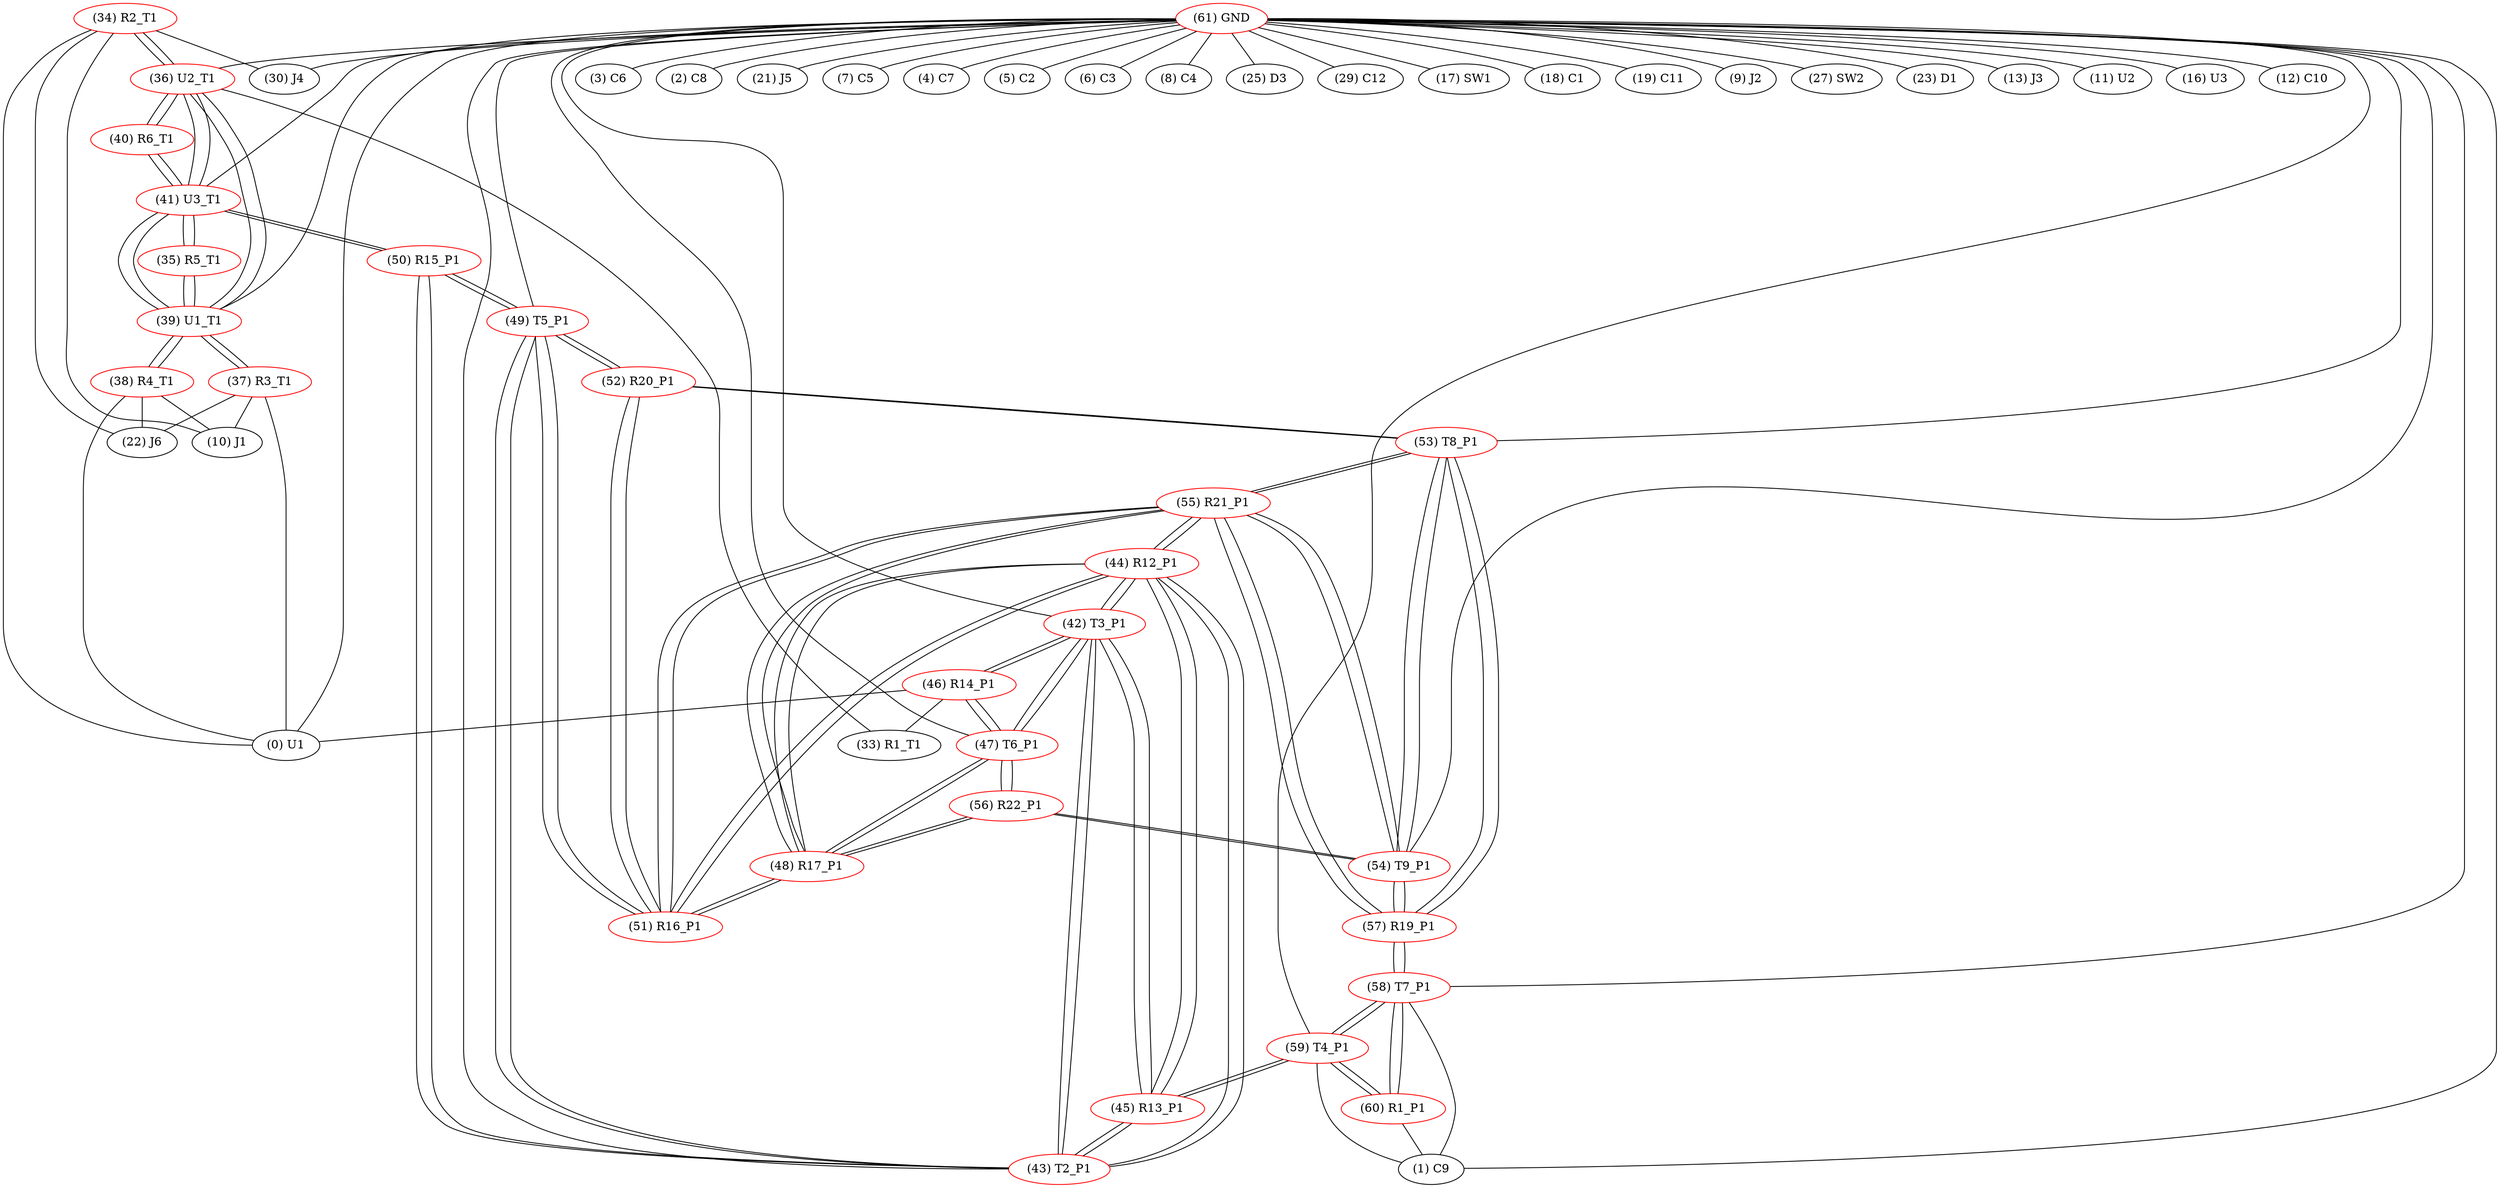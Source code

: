 graph {
	34 [label="(34) R2_T1" color=red]
	0 [label="(0) U1"]
	22 [label="(22) J6"]
	30 [label="(30) J4"]
	10 [label="(10) J1"]
	36 [label="(36) U2_T1"]
	35 [label="(35) R5_T1" color=red]
	41 [label="(41) U3_T1"]
	39 [label="(39) U1_T1"]
	36 [label="(36) U2_T1" color=red]
	41 [label="(41) U3_T1"]
	39 [label="(39) U1_T1"]
	34 [label="(34) R2_T1"]
	33 [label="(33) R1_T1"]
	40 [label="(40) R6_T1"]
	37 [label="(37) R3_T1" color=red]
	22 [label="(22) J6"]
	10 [label="(10) J1"]
	0 [label="(0) U1"]
	39 [label="(39) U1_T1"]
	38 [label="(38) R4_T1" color=red]
	0 [label="(0) U1"]
	22 [label="(22) J6"]
	10 [label="(10) J1"]
	39 [label="(39) U1_T1"]
	39 [label="(39) U1_T1" color=red]
	38 [label="(38) R4_T1"]
	36 [label="(36) U2_T1"]
	41 [label="(41) U3_T1"]
	35 [label="(35) R5_T1"]
	37 [label="(37) R3_T1"]
	40 [label="(40) R6_T1" color=red]
	41 [label="(41) U3_T1"]
	36 [label="(36) U2_T1"]
	41 [label="(41) U3_T1" color=red]
	40 [label="(40) R6_T1"]
	35 [label="(35) R5_T1"]
	36 [label="(36) U2_T1"]
	39 [label="(39) U1_T1"]
	50 [label="(50) R15_P1"]
	42 [label="(42) T3_P1" color=red]
	46 [label="(46) R14_P1"]
	47 [label="(47) T6_P1"]
	45 [label="(45) R13_P1"]
	44 [label="(44) R12_P1"]
	43 [label="(43) T2_P1"]
	43 [label="(43) T2_P1" color=red]
	45 [label="(45) R13_P1"]
	42 [label="(42) T3_P1"]
	44 [label="(44) R12_P1"]
	49 [label="(49) T5_P1"]
	50 [label="(50) R15_P1"]
	44 [label="(44) R12_P1" color=red]
	55 [label="(55) R21_P1"]
	51 [label="(51) R16_P1"]
	48 [label="(48) R17_P1"]
	45 [label="(45) R13_P1"]
	42 [label="(42) T3_P1"]
	43 [label="(43) T2_P1"]
	45 [label="(45) R13_P1" color=red]
	59 [label="(59) T4_P1"]
	42 [label="(42) T3_P1"]
	44 [label="(44) R12_P1"]
	43 [label="(43) T2_P1"]
	46 [label="(46) R14_P1" color=red]
	0 [label="(0) U1"]
	33 [label="(33) R1_T1"]
	42 [label="(42) T3_P1"]
	47 [label="(47) T6_P1"]
	47 [label="(47) T6_P1" color=red]
	46 [label="(46) R14_P1"]
	42 [label="(42) T3_P1"]
	56 [label="(56) R22_P1"]
	48 [label="(48) R17_P1"]
	48 [label="(48) R17_P1" color=red]
	55 [label="(55) R21_P1"]
	51 [label="(51) R16_P1"]
	44 [label="(44) R12_P1"]
	56 [label="(56) R22_P1"]
	47 [label="(47) T6_P1"]
	49 [label="(49) T5_P1" color=red]
	43 [label="(43) T2_P1"]
	50 [label="(50) R15_P1"]
	51 [label="(51) R16_P1"]
	52 [label="(52) R20_P1"]
	50 [label="(50) R15_P1" color=red]
	41 [label="(41) U3_T1"]
	43 [label="(43) T2_P1"]
	49 [label="(49) T5_P1"]
	51 [label="(51) R16_P1" color=red]
	55 [label="(55) R21_P1"]
	44 [label="(44) R12_P1"]
	48 [label="(48) R17_P1"]
	49 [label="(49) T5_P1"]
	52 [label="(52) R20_P1"]
	52 [label="(52) R20_P1" color=red]
	53 [label="(53) T8_P1"]
	51 [label="(51) R16_P1"]
	49 [label="(49) T5_P1"]
	53 [label="(53) T8_P1" color=red]
	54 [label="(54) T9_P1"]
	55 [label="(55) R21_P1"]
	57 [label="(57) R19_P1"]
	52 [label="(52) R20_P1"]
	54 [label="(54) T9_P1" color=red]
	56 [label="(56) R22_P1"]
	55 [label="(55) R21_P1"]
	53 [label="(53) T8_P1"]
	57 [label="(57) R19_P1"]
	55 [label="(55) R21_P1" color=red]
	51 [label="(51) R16_P1"]
	44 [label="(44) R12_P1"]
	48 [label="(48) R17_P1"]
	54 [label="(54) T9_P1"]
	53 [label="(53) T8_P1"]
	57 [label="(57) R19_P1"]
	56 [label="(56) R22_P1" color=red]
	54 [label="(54) T9_P1"]
	47 [label="(47) T6_P1"]
	48 [label="(48) R17_P1"]
	57 [label="(57) R19_P1" color=red]
	54 [label="(54) T9_P1"]
	55 [label="(55) R21_P1"]
	53 [label="(53) T8_P1"]
	58 [label="(58) T7_P1"]
	58 [label="(58) T7_P1" color=red]
	60 [label="(60) R1_P1"]
	59 [label="(59) T4_P1"]
	1 [label="(1) C9"]
	57 [label="(57) R19_P1"]
	59 [label="(59) T4_P1" color=red]
	45 [label="(45) R13_P1"]
	60 [label="(60) R1_P1"]
	58 [label="(58) T7_P1"]
	1 [label="(1) C9"]
	60 [label="(60) R1_P1" color=red]
	59 [label="(59) T4_P1"]
	58 [label="(58) T7_P1"]
	1 [label="(1) C9"]
	61 [label="(61) GND" color=red]
	3 [label="(3) C6"]
	2 [label="(2) C8"]
	1 [label="(1) C9"]
	21 [label="(21) J5"]
	7 [label="(7) C5"]
	0 [label="(0) U1"]
	4 [label="(4) C7"]
	5 [label="(5) C2"]
	6 [label="(6) C3"]
	8 [label="(8) C4"]
	25 [label="(25) D3"]
	29 [label="(29) C12"]
	30 [label="(30) J4"]
	17 [label="(17) SW1"]
	18 [label="(18) C1"]
	19 [label="(19) C11"]
	9 [label="(9) J2"]
	27 [label="(27) SW2"]
	23 [label="(23) D1"]
	13 [label="(13) J3"]
	11 [label="(11) U2"]
	16 [label="(16) U3"]
	12 [label="(12) C10"]
	41 [label="(41) U3_T1"]
	39 [label="(39) U1_T1"]
	36 [label="(36) U2_T1"]
	42 [label="(42) T3_P1"]
	59 [label="(59) T4_P1"]
	58 [label="(58) T7_P1"]
	49 [label="(49) T5_P1"]
	54 [label="(54) T9_P1"]
	53 [label="(53) T8_P1"]
	47 [label="(47) T6_P1"]
	43 [label="(43) T2_P1"]
	34 -- 0
	34 -- 22
	34 -- 30
	34 -- 10
	34 -- 36
	35 -- 41
	35 -- 39
	36 -- 41
	36 -- 39
	36 -- 34
	36 -- 33
	36 -- 40
	37 -- 22
	37 -- 10
	37 -- 0
	37 -- 39
	38 -- 0
	38 -- 22
	38 -- 10
	38 -- 39
	39 -- 38
	39 -- 36
	39 -- 41
	39 -- 35
	39 -- 37
	40 -- 41
	40 -- 36
	41 -- 40
	41 -- 35
	41 -- 36
	41 -- 39
	41 -- 50
	42 -- 46
	42 -- 47
	42 -- 45
	42 -- 44
	42 -- 43
	43 -- 45
	43 -- 42
	43 -- 44
	43 -- 49
	43 -- 50
	44 -- 55
	44 -- 51
	44 -- 48
	44 -- 45
	44 -- 42
	44 -- 43
	45 -- 59
	45 -- 42
	45 -- 44
	45 -- 43
	46 -- 0
	46 -- 33
	46 -- 42
	46 -- 47
	47 -- 46
	47 -- 42
	47 -- 56
	47 -- 48
	48 -- 55
	48 -- 51
	48 -- 44
	48 -- 56
	48 -- 47
	49 -- 43
	49 -- 50
	49 -- 51
	49 -- 52
	50 -- 41
	50 -- 43
	50 -- 49
	51 -- 55
	51 -- 44
	51 -- 48
	51 -- 49
	51 -- 52
	52 -- 53
	52 -- 51
	52 -- 49
	53 -- 54
	53 -- 55
	53 -- 57
	53 -- 52
	54 -- 56
	54 -- 55
	54 -- 53
	54 -- 57
	55 -- 51
	55 -- 44
	55 -- 48
	55 -- 54
	55 -- 53
	55 -- 57
	56 -- 54
	56 -- 47
	56 -- 48
	57 -- 54
	57 -- 55
	57 -- 53
	57 -- 58
	58 -- 60
	58 -- 59
	58 -- 1
	58 -- 57
	59 -- 45
	59 -- 60
	59 -- 58
	59 -- 1
	60 -- 59
	60 -- 58
	60 -- 1
	61 -- 3
	61 -- 2
	61 -- 1
	61 -- 21
	61 -- 7
	61 -- 0
	61 -- 4
	61 -- 5
	61 -- 6
	61 -- 8
	61 -- 25
	61 -- 29
	61 -- 30
	61 -- 17
	61 -- 18
	61 -- 19
	61 -- 9
	61 -- 27
	61 -- 23
	61 -- 13
	61 -- 11
	61 -- 16
	61 -- 12
	61 -- 41
	61 -- 39
	61 -- 36
	61 -- 42
	61 -- 59
	61 -- 58
	61 -- 49
	61 -- 54
	61 -- 53
	61 -- 47
	61 -- 43
}